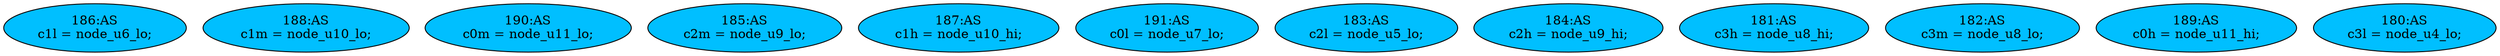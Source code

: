 strict digraph "compose( ,  )" {
	node [label="\N"];
	"186:AS"	 [ast="<pyverilog.vparser.ast.Assign object at 0x7f85dc8308d0>",
		def_var="['c1l']",
		fillcolor=deepskyblue,
		label="186:AS
c1l = node_u6_lo;",
		statements="[]",
		style=filled,
		typ=Assign,
		use_var="['node_u6_lo']"];
	"188:AS"	 [ast="<pyverilog.vparser.ast.Assign object at 0x7f85dc830b50>",
		def_var="['c1m']",
		fillcolor=deepskyblue,
		label="188:AS
c1m = node_u10_lo;",
		statements="[]",
		style=filled,
		typ=Assign,
		use_var="['node_u10_lo']"];
	"190:AS"	 [ast="<pyverilog.vparser.ast.Assign object at 0x7f85dc830dd0>",
		def_var="['c0m']",
		fillcolor=deepskyblue,
		label="190:AS
c0m = node_u11_lo;",
		statements="[]",
		style=filled,
		typ=Assign,
		use_var="['node_u11_lo']"];
	"185:AS"	 [ast="<pyverilog.vparser.ast.Assign object at 0x7f85dc830790>",
		def_var="['c2m']",
		fillcolor=deepskyblue,
		label="185:AS
c2m = node_u9_lo;",
		statements="[]",
		style=filled,
		typ=Assign,
		use_var="['node_u9_lo']"];
	"187:AS"	 [ast="<pyverilog.vparser.ast.Assign object at 0x7f85dc830a10>",
		def_var="['c1h']",
		fillcolor=deepskyblue,
		label="187:AS
c1h = node_u10_hi;",
		statements="[]",
		style=filled,
		typ=Assign,
		use_var="['node_u10_hi']"];
	"191:AS"	 [ast="<pyverilog.vparser.ast.Assign object at 0x7f85dc830f10>",
		def_var="['c0l']",
		fillcolor=deepskyblue,
		label="191:AS
c0l = node_u7_lo;",
		statements="[]",
		style=filled,
		typ=Assign,
		use_var="['node_u7_lo']"];
	"183:AS"	 [ast="<pyverilog.vparser.ast.Assign object at 0x7f85dc830510>",
		def_var="['c2l']",
		fillcolor=deepskyblue,
		label="183:AS
c2l = node_u5_lo;",
		statements="[]",
		style=filled,
		typ=Assign,
		use_var="['node_u5_lo']"];
	"184:AS"	 [ast="<pyverilog.vparser.ast.Assign object at 0x7f85dc830650>",
		def_var="['c2h']",
		fillcolor=deepskyblue,
		label="184:AS
c2h = node_u9_hi;",
		statements="[]",
		style=filled,
		typ=Assign,
		use_var="['node_u9_hi']"];
	"181:AS"	 [ast="<pyverilog.vparser.ast.Assign object at 0x7f85dc830290>",
		def_var="['c3h']",
		fillcolor=deepskyblue,
		label="181:AS
c3h = node_u8_hi;",
		statements="[]",
		style=filled,
		typ=Assign,
		use_var="['node_u8_hi']"];
	"182:AS"	 [ast="<pyverilog.vparser.ast.Assign object at 0x7f85dc8303d0>",
		def_var="['c3m']",
		fillcolor=deepskyblue,
		label="182:AS
c3m = node_u8_lo;",
		statements="[]",
		style=filled,
		typ=Assign,
		use_var="['node_u8_lo']"];
	"189:AS"	 [ast="<pyverilog.vparser.ast.Assign object at 0x7f85dc830c90>",
		def_var="['c0h']",
		fillcolor=deepskyblue,
		label="189:AS
c0h = node_u11_hi;",
		statements="[]",
		style=filled,
		typ=Assign,
		use_var="['node_u11_hi']"];
	"180:AS"	 [ast="<pyverilog.vparser.ast.Assign object at 0x7f85dc830150>",
		def_var="['c3l']",
		fillcolor=deepskyblue,
		label="180:AS
c3l = node_u4_lo;",
		statements="[]",
		style=filled,
		typ=Assign,
		use_var="['node_u4_lo']"];
}

